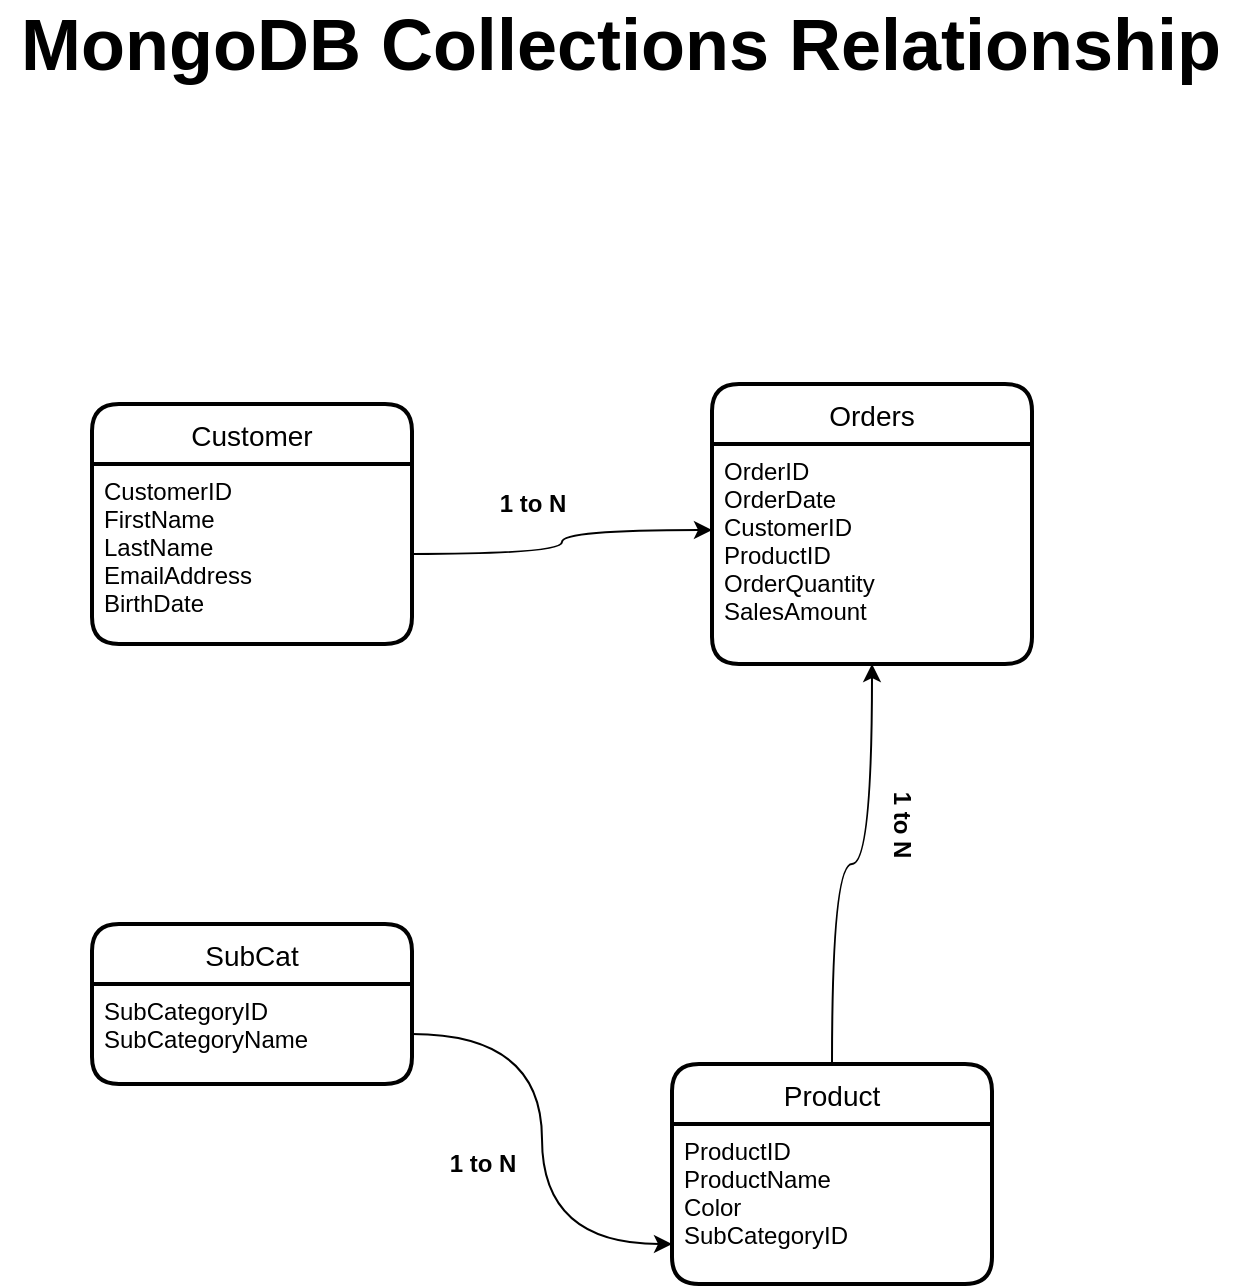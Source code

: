 <mxfile version="14.2.4" type="device"><diagram id="1Vwnwk1HBodvH3qVkLFx" name="Page-1"><mxGraphModel dx="1360" dy="777" grid="1" gridSize="10" guides="1" tooltips="1" connect="1" arrows="1" fold="1" page="1" pageScale="1" pageWidth="827" pageHeight="1169" math="0" shadow="0"><root><mxCell id="0"/><mxCell id="1" parent="0"/><mxCell id="7q5tlzz6gvNG_QEir63O-1" value="Customer" style="swimlane;childLayout=stackLayout;horizontal=1;startSize=30;horizontalStack=0;rounded=1;fontSize=14;fontStyle=0;strokeWidth=2;resizeParent=0;resizeLast=1;shadow=0;dashed=0;align=center;" vertex="1" parent="1"><mxGeometry x="150" y="330" width="160" height="120" as="geometry"/></mxCell><mxCell id="7q5tlzz6gvNG_QEir63O-2" value="CustomerID&#10;FirstName&#10;LastName&#10;EmailAddress&#10;BirthDate&#10;" style="align=left;strokeColor=none;fillColor=none;spacingLeft=4;fontSize=12;verticalAlign=top;resizable=0;rotatable=0;part=1;" vertex="1" parent="7q5tlzz6gvNG_QEir63O-1"><mxGeometry y="30" width="160" height="90" as="geometry"/></mxCell><mxCell id="7q5tlzz6gvNG_QEir63O-3" value="SubCat" style="swimlane;childLayout=stackLayout;horizontal=1;startSize=30;horizontalStack=0;rounded=1;fontSize=14;fontStyle=0;strokeWidth=2;resizeParent=0;resizeLast=1;shadow=0;dashed=0;align=center;" vertex="1" parent="1"><mxGeometry x="150" y="590" width="160" height="80" as="geometry"/></mxCell><mxCell id="7q5tlzz6gvNG_QEir63O-4" value="SubCategoryID&#10;SubCategoryName" style="align=left;strokeColor=none;fillColor=none;spacingLeft=4;fontSize=12;verticalAlign=top;resizable=0;rotatable=0;part=1;" vertex="1" parent="7q5tlzz6gvNG_QEir63O-3"><mxGeometry y="30" width="160" height="50" as="geometry"/></mxCell><mxCell id="7q5tlzz6gvNG_QEir63O-16" style="edgeStyle=orthogonalEdgeStyle;curved=1;rounded=0;orthogonalLoop=1;jettySize=auto;html=1;entryX=0.5;entryY=1;entryDx=0;entryDy=0;" edge="1" parent="1" source="7q5tlzz6gvNG_QEir63O-5" target="7q5tlzz6gvNG_QEir63O-8"><mxGeometry relative="1" as="geometry"/></mxCell><mxCell id="7q5tlzz6gvNG_QEir63O-5" value="Product" style="swimlane;childLayout=stackLayout;horizontal=1;startSize=30;horizontalStack=0;rounded=1;fontSize=14;fontStyle=0;strokeWidth=2;resizeParent=0;resizeLast=1;shadow=0;dashed=0;align=center;" vertex="1" parent="1"><mxGeometry x="440" y="660" width="160" height="110" as="geometry"/></mxCell><mxCell id="7q5tlzz6gvNG_QEir63O-6" value="ProductID&#10;ProductName&#10;Color&#10;SubCategoryID" style="align=left;strokeColor=none;fillColor=none;spacingLeft=4;fontSize=12;verticalAlign=top;resizable=0;rotatable=0;part=1;" vertex="1" parent="7q5tlzz6gvNG_QEir63O-5"><mxGeometry y="30" width="160" height="80" as="geometry"/></mxCell><mxCell id="7q5tlzz6gvNG_QEir63O-7" value="Orders" style="swimlane;childLayout=stackLayout;horizontal=1;startSize=30;horizontalStack=0;rounded=1;fontSize=14;fontStyle=0;strokeWidth=2;resizeParent=0;resizeLast=1;shadow=0;dashed=0;align=center;" vertex="1" parent="1"><mxGeometry x="460" y="320" width="160" height="140" as="geometry"/></mxCell><mxCell id="7q5tlzz6gvNG_QEir63O-8" value="OrderID&#10;OrderDate&#10;CustomerID&#10;ProductID&#10;OrderQuantity&#10;SalesAmount" style="align=left;strokeColor=none;fillColor=none;spacingLeft=4;fontSize=12;verticalAlign=top;resizable=0;rotatable=0;part=1;" vertex="1" parent="7q5tlzz6gvNG_QEir63O-7"><mxGeometry y="30" width="160" height="110" as="geometry"/></mxCell><mxCell id="7q5tlzz6gvNG_QEir63O-12" style="edgeStyle=orthogonalEdgeStyle;curved=1;rounded=0;orthogonalLoop=1;jettySize=auto;html=1;entryX=0;entryY=0.391;entryDx=0;entryDy=0;entryPerimeter=0;" edge="1" parent="1" source="7q5tlzz6gvNG_QEir63O-2" target="7q5tlzz6gvNG_QEir63O-8"><mxGeometry relative="1" as="geometry"/></mxCell><mxCell id="7q5tlzz6gvNG_QEir63O-13" style="edgeStyle=orthogonalEdgeStyle;curved=1;rounded=0;orthogonalLoop=1;jettySize=auto;html=1;entryX=0;entryY=0.75;entryDx=0;entryDy=0;" edge="1" parent="1" source="7q5tlzz6gvNG_QEir63O-4" target="7q5tlzz6gvNG_QEir63O-6"><mxGeometry relative="1" as="geometry"/></mxCell><mxCell id="7q5tlzz6gvNG_QEir63O-17" value="&lt;b&gt;1 to N&lt;/b&gt;" style="text;html=1;resizable=0;autosize=1;align=center;verticalAlign=middle;points=[];fillColor=none;strokeColor=none;rounded=0;" vertex="1" parent="1"><mxGeometry x="345" y="370" width="50" height="20" as="geometry"/></mxCell><mxCell id="7q5tlzz6gvNG_QEir63O-18" value="&lt;b&gt;1 to N&lt;/b&gt;" style="text;html=1;resizable=0;autosize=1;align=center;verticalAlign=middle;points=[];fillColor=none;strokeColor=none;rounded=0;rotation=90;" vertex="1" parent="1"><mxGeometry x="530" y="530" width="50" height="20" as="geometry"/></mxCell><mxCell id="7q5tlzz6gvNG_QEir63O-19" value="&lt;b&gt;1 to N&lt;/b&gt;" style="text;html=1;resizable=0;autosize=1;align=center;verticalAlign=middle;points=[];fillColor=none;strokeColor=none;rounded=0;" vertex="1" parent="1"><mxGeometry x="320" y="700" width="50" height="20" as="geometry"/></mxCell><mxCell id="7q5tlzz6gvNG_QEir63O-20" value="&lt;b&gt;&lt;font style=&quot;font-size: 36px&quot;&gt;MongoDB Collections Relationship&lt;/font&gt;&lt;/b&gt;" style="text;html=1;resizable=0;autosize=1;align=center;verticalAlign=middle;points=[];fillColor=none;strokeColor=none;rounded=0;" vertex="1" parent="1"><mxGeometry x="104" y="135" width="620" height="30" as="geometry"/></mxCell></root></mxGraphModel></diagram></mxfile>